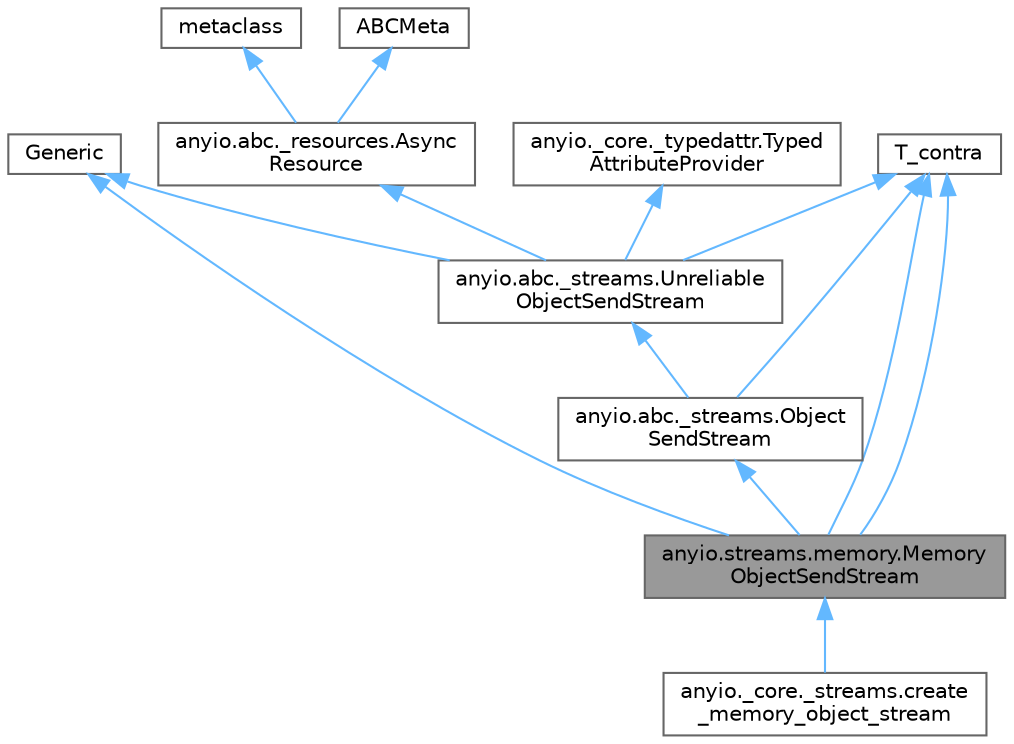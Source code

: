 digraph "anyio.streams.memory.MemoryObjectSendStream"
{
 // LATEX_PDF_SIZE
  bgcolor="transparent";
  edge [fontname=Helvetica,fontsize=10,labelfontname=Helvetica,labelfontsize=10];
  node [fontname=Helvetica,fontsize=10,shape=box,height=0.2,width=0.4];
  Node1 [id="Node000001",label="anyio.streams.memory.Memory\lObjectSendStream",height=0.2,width=0.4,color="gray40", fillcolor="grey60", style="filled", fontcolor="black",tooltip=" "];
  Node2 -> Node1 [id="edge1_Node000001_Node000002",dir="back",color="steelblue1",style="solid",tooltip=" "];
  Node2 [id="Node000002",label="Generic",height=0.2,width=0.4,color="gray40", fillcolor="white", style="filled",tooltip=" "];
  Node3 -> Node1 [id="edge2_Node000001_Node000003",dir="back",color="steelblue1",style="solid",tooltip=" "];
  Node3 [id="Node000003",label="T_contra",height=0.2,width=0.4,color="gray40", fillcolor="white", style="filled",tooltip=" "];
  Node4 -> Node1 [id="edge3_Node000001_Node000004",dir="back",color="steelblue1",style="solid",tooltip=" "];
  Node4 [id="Node000004",label="anyio.abc._streams.Object\lSendStream",height=0.2,width=0.4,color="gray40", fillcolor="white", style="filled",URL="$classanyio_1_1abc_1_1__streams_1_1ObjectSendStream.html",tooltip=" "];
  Node5 -> Node4 [id="edge4_Node000004_Node000005",dir="back",color="steelblue1",style="solid",tooltip=" "];
  Node5 [id="Node000005",label="anyio.abc._streams.Unreliable\lObjectSendStream",height=0.2,width=0.4,color="gray40", fillcolor="white", style="filled",URL="$classanyio_1_1abc_1_1__streams_1_1UnreliableObjectSendStream.html",tooltip=" "];
  Node2 -> Node5 [id="edge5_Node000005_Node000002",dir="back",color="steelblue1",style="solid",tooltip=" "];
  Node3 -> Node5 [id="edge6_Node000005_Node000003",dir="back",color="steelblue1",style="solid",tooltip=" "];
  Node6 -> Node5 [id="edge7_Node000005_Node000006",dir="back",color="steelblue1",style="solid",tooltip=" "];
  Node6 [id="Node000006",label="anyio.abc._resources.Async\lResource",height=0.2,width=0.4,color="gray40", fillcolor="white", style="filled",URL="$classanyio_1_1abc_1_1__resources_1_1AsyncResource.html",tooltip=" "];
  Node7 -> Node6 [id="edge8_Node000006_Node000007",dir="back",color="steelblue1",style="solid",tooltip=" "];
  Node7 [id="Node000007",label="metaclass",height=0.2,width=0.4,color="gray40", fillcolor="white", style="filled",tooltip=" "];
  Node8 -> Node6 [id="edge9_Node000006_Node000008",dir="back",color="steelblue1",style="solid",tooltip=" "];
  Node8 [id="Node000008",label="ABCMeta",height=0.2,width=0.4,color="gray40", fillcolor="white", style="filled",tooltip=" "];
  Node9 -> Node5 [id="edge10_Node000005_Node000009",dir="back",color="steelblue1",style="solid",tooltip=" "];
  Node9 [id="Node000009",label="anyio._core._typedattr.Typed\lAttributeProvider",height=0.2,width=0.4,color="gray40", fillcolor="white", style="filled",URL="$classanyio_1_1__core_1_1__typedattr_1_1TypedAttributeProvider.html",tooltip=" "];
  Node3 -> Node4 [id="edge11_Node000004_Node000003",dir="back",color="steelblue1",style="solid",tooltip=" "];
  Node3 -> Node1 [id="edge12_Node000001_Node000003",dir="back",color="steelblue1",style="solid",tooltip=" "];
  Node1 -> Node10 [id="edge13_Node000001_Node000010",dir="back",color="steelblue1",style="solid",tooltip=" "];
  Node10 [id="Node000010",label="anyio._core._streams.create\l_memory_object_stream",height=0.2,width=0.4,color="gray40", fillcolor="white", style="filled",URL="$classanyio_1_1__core_1_1__streams_1_1create__memory__object__stream.html",tooltip=" "];
}

